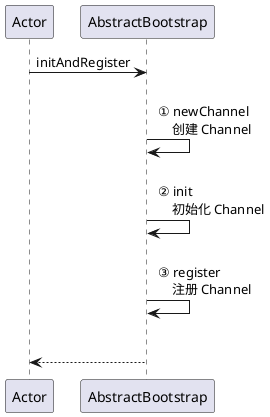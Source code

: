 @startuml

Actor -> AbstractBootstrap: initAndRegister

AbstractBootstrap -> AbstractBootstrap: \n ① newChannel \n     创建 Channel

AbstractBootstrap -> AbstractBootstrap: \n ② init \n     初始化 Channel

AbstractBootstrap -> AbstractBootstrap: \n ③ register \n     注册 Channel

AbstractBootstrap --> Actor: \n

@enduml